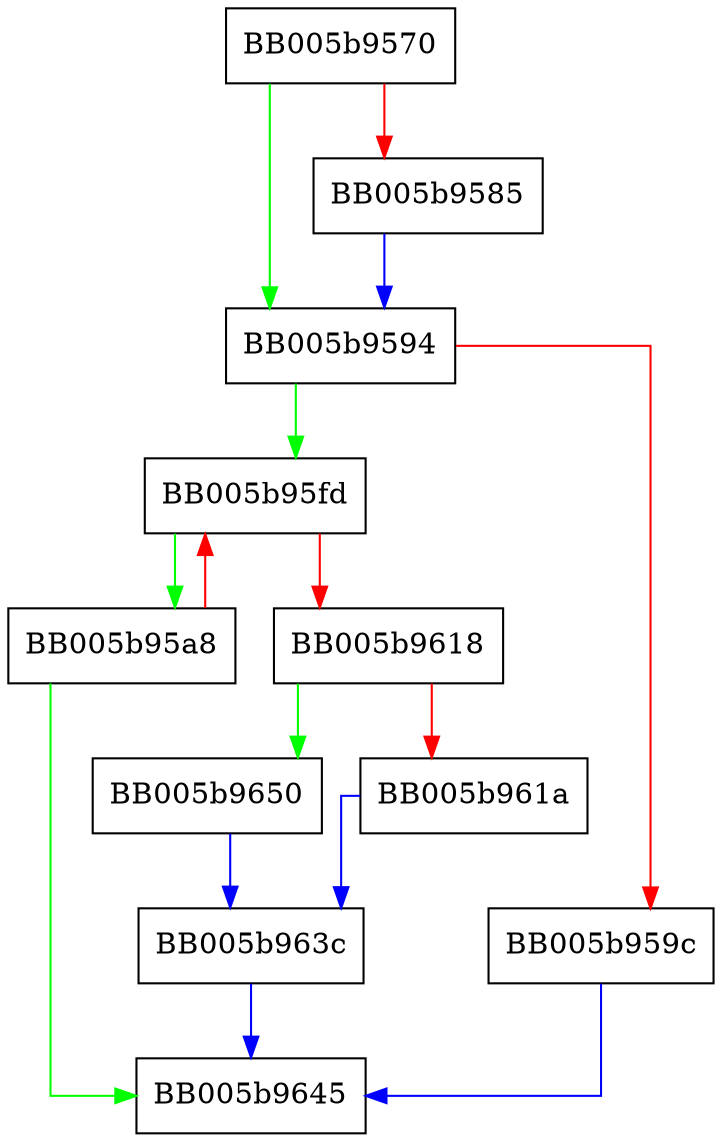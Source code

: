 digraph evp_encodeblock_int {
  node [shape="box"];
  graph [splines=ortho];
  BB005b9570 -> BB005b9594 [color="green"];
  BB005b9570 -> BB005b9585 [color="red"];
  BB005b9585 -> BB005b9594 [color="blue"];
  BB005b9594 -> BB005b95fd [color="green"];
  BB005b9594 -> BB005b959c [color="red"];
  BB005b959c -> BB005b9645 [color="blue"];
  BB005b95a8 -> BB005b9645 [color="green"];
  BB005b95a8 -> BB005b95fd [color="red"];
  BB005b95fd -> BB005b95a8 [color="green"];
  BB005b95fd -> BB005b9618 [color="red"];
  BB005b9618 -> BB005b9650 [color="green"];
  BB005b9618 -> BB005b961a [color="red"];
  BB005b961a -> BB005b963c [color="blue"];
  BB005b963c -> BB005b9645 [color="blue"];
  BB005b9650 -> BB005b963c [color="blue"];
}